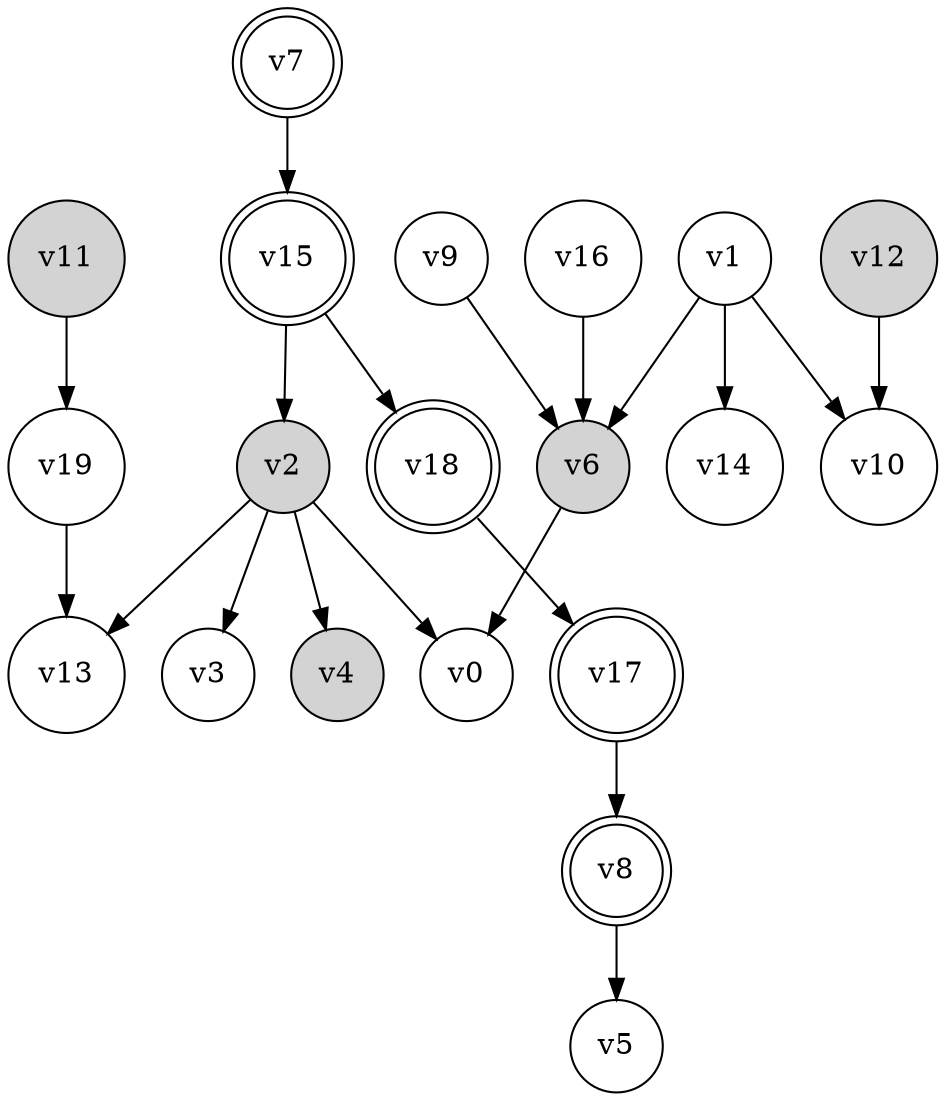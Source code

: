 digraph {
	rankdir=TD
	v0 [shape=circle]
	v1 [shape=circle]
	v2 [shape=circle style=filled]
	v3 [shape=circle]
	v4 [shape=circle style=filled]
	v5 [shape=circle]
	v6 [shape=circle style=filled]
	v7 [shape=doublecircle]
	v8 [shape=doublecircle]
	v9 [shape=circle]
	v10 [shape=circle]
	v11 [shape=circle style=filled]
	v12 [shape=circle style=filled]
	v13 [shape=circle]
	v14 [shape=circle]
	v15 [shape=doublecircle]
	v16 [shape=circle]
	v17 [shape=doublecircle]
	v18 [shape=doublecircle]
	v19 [shape=circle]
	v1 -> v10
	v1 -> v14
	v1 -> v6
	v2 -> v0
	v2 -> v4
	v2 -> v3
	v2 -> v13
	v6 -> v0
	v7 -> v15
	v8 -> v5
	v9 -> v6
	v11 -> v19
	v12 -> v10
	v15 -> v2
	v15 -> v18
	v16 -> v6
	v17 -> v8
	v18 -> v17
	v19 -> v13
}
